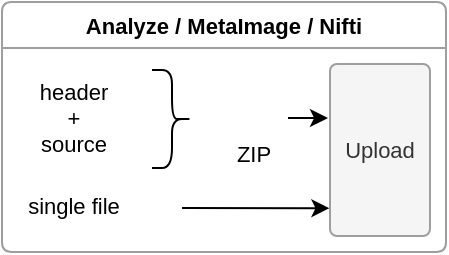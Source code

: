 <mxfile version="11.1.4" type="device"><diagram id="HS2lJQZ7gi7HMUbz9jFb" name="Page-1"><mxGraphModel dx="302" dy="269" grid="1" gridSize="10" guides="1" tooltips="1" connect="1" arrows="1" fold="1" page="1" pageScale="1" pageWidth="850" pageHeight="1100" math="0" shadow="0"><root><mxCell id="0"/><mxCell id="1" parent="0"/><mxCell id="2GwSqnwEPcJXtahGIgXu-37" value="" style="shape=image;html=1;verticalAlign=top;verticalLabelPosition=bottom;labelBackgroundColor=#ffffff;imageAspect=0;aspect=fixed;image=https://cdn1.iconfinder.com/data/icons/hawcons/32/698953-icon-109-document-zip-128.png;strokeColor=#9E9E9E;fontSize=11;" parent="1" vertex="1"><mxGeometry x="171" y="216" width="63" height="63" as="geometry"/></mxCell><mxCell id="2GwSqnwEPcJXtahGIgXu-36" value="Analyze / MetaImage / Nifti" style="swimlane;strokeColor=#9E9E9E;rounded=1;arcSize=7;fontSize=11;" parent="1" vertex="1"><mxGeometry x="84" y="190" width="222" height="125" as="geometry"><mxRectangle x="80" y="140" width="80" height="23" as="alternateBounds"/></mxGeometry></mxCell><mxCell id="2GwSqnwEPcJXtahGIgXu-40" value="" style="endArrow=classic;html=1;entryX=-0.006;entryY=0.891;entryDx=0;entryDy=0;entryPerimeter=0;fontSize=11;" parent="2GwSqnwEPcJXtahGIgXu-36" edge="1"><mxGeometry width="50" height="50" relative="1" as="geometry"><mxPoint x="90" y="103" as="sourcePoint"/><mxPoint x="163.718" y="103.1" as="targetPoint"/></mxGeometry></mxCell><mxCell id="2GwSqnwEPcJXtahGIgXu-41" value="" style="shape=curlyBracket;whiteSpace=wrap;html=1;rounded=1;rotation=-180;fontSize=11;" parent="1" vertex="1"><mxGeometry x="159" y="224" width="20" height="49" as="geometry"/></mxCell><mxCell id="2GwSqnwEPcJXtahGIgXu-42" value="header&lt;br style=&quot;font-size: 11px&quot;&gt;+&lt;br style=&quot;font-size: 11px&quot;&gt;source" style="text;html=1;strokeColor=none;fillColor=none;align=center;verticalAlign=middle;whiteSpace=wrap;rounded=0;fontSize=11;" parent="1" vertex="1"><mxGeometry x="84" y="214" width="72" height="68" as="geometry"/></mxCell><mxCell id="2GwSqnwEPcJXtahGIgXu-43" value="Upload" style="text;html=1;strokeColor=#9E9E9E;fillColor=#f5f5f5;align=center;verticalAlign=middle;whiteSpace=wrap;rounded=1;fontColor=#333333;arcSize=7;fontSize=11;" parent="1" vertex="1"><mxGeometry x="248" y="221" width="50" height="86" as="geometry"/></mxCell><mxCell id="2GwSqnwEPcJXtahGIgXu-44" value="" style="endArrow=classic;html=1;fontSize=11;" parent="1" edge="1"><mxGeometry width="50" height="50" relative="1" as="geometry"><mxPoint x="227" y="248" as="sourcePoint"/><mxPoint x="247" y="248" as="targetPoint"/></mxGeometry></mxCell><mxCell id="2GwSqnwEPcJXtahGIgXu-39" value="single file" style="text;html=1;strokeColor=none;fillColor=none;align=center;verticalAlign=middle;whiteSpace=wrap;rounded=0;fontSize=11;" parent="1" vertex="1"><mxGeometry x="84" y="282" width="72" height="20" as="geometry"/></mxCell><mxCell id="2GwSqnwEPcJXtahGIgXu-38" value="ZIP" style="text;html=1;strokeColor=none;fillColor=none;align=center;verticalAlign=middle;whiteSpace=wrap;rounded=0;fontSize=11;" parent="1" vertex="1"><mxGeometry x="190" y="255" width="40" height="22" as="geometry"/></mxCell></root></mxGraphModel></diagram></mxfile>